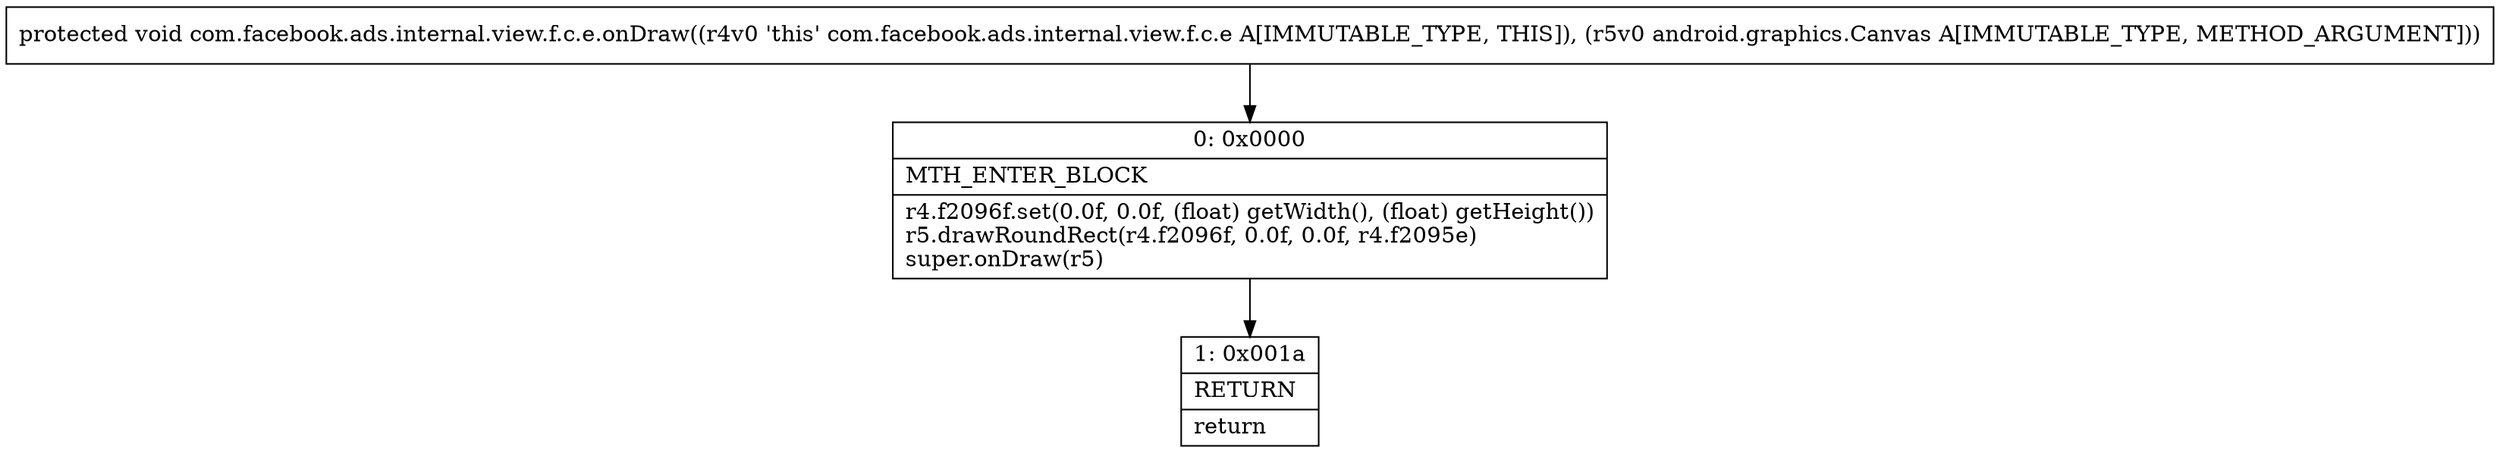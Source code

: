 digraph "CFG forcom.facebook.ads.internal.view.f.c.e.onDraw(Landroid\/graphics\/Canvas;)V" {
Node_0 [shape=record,label="{0\:\ 0x0000|MTH_ENTER_BLOCK\l|r4.f2096f.set(0.0f, 0.0f, (float) getWidth(), (float) getHeight())\lr5.drawRoundRect(r4.f2096f, 0.0f, 0.0f, r4.f2095e)\lsuper.onDraw(r5)\l}"];
Node_1 [shape=record,label="{1\:\ 0x001a|RETURN\l|return\l}"];
MethodNode[shape=record,label="{protected void com.facebook.ads.internal.view.f.c.e.onDraw((r4v0 'this' com.facebook.ads.internal.view.f.c.e A[IMMUTABLE_TYPE, THIS]), (r5v0 android.graphics.Canvas A[IMMUTABLE_TYPE, METHOD_ARGUMENT])) }"];
MethodNode -> Node_0;
Node_0 -> Node_1;
}

